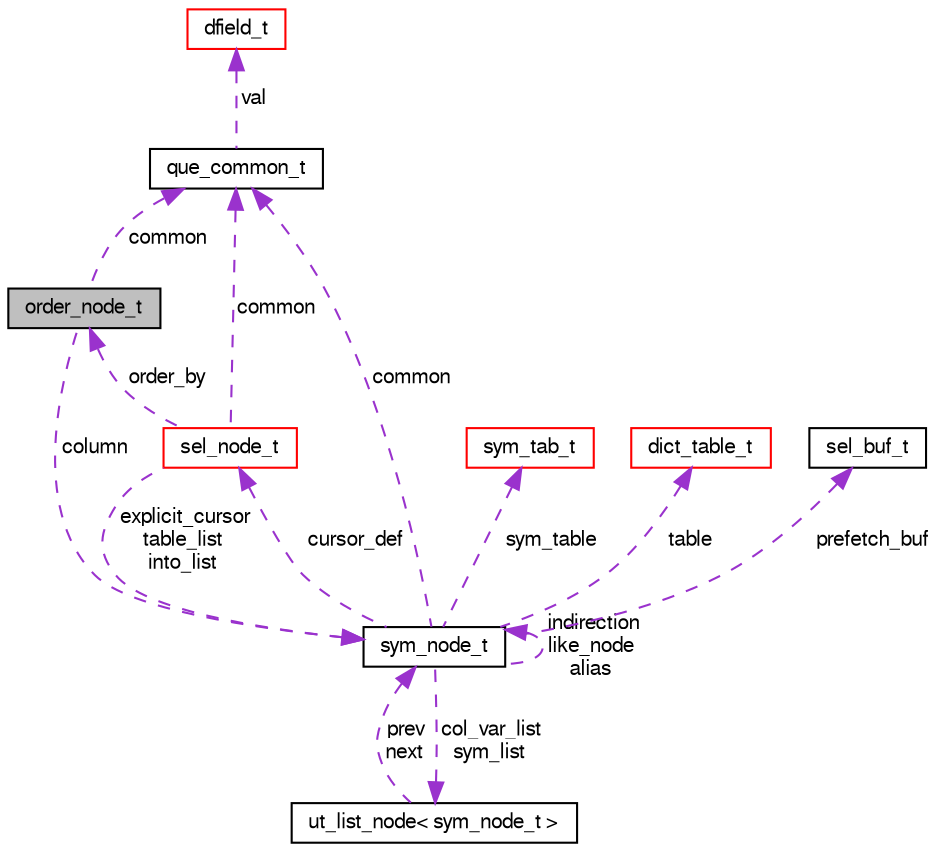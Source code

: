 digraph "order_node_t"
{
  bgcolor="transparent";
  edge [fontname="FreeSans",fontsize="10",labelfontname="FreeSans",labelfontsize="10"];
  node [fontname="FreeSans",fontsize="10",shape=record];
  Node1 [label="order_node_t",height=0.2,width=0.4,color="black", fillcolor="grey75", style="filled" fontcolor="black"];
  Node2 -> Node1 [dir="back",color="darkorchid3",fontsize="10",style="dashed",label=" common" ,fontname="FreeSans"];
  Node2 [label="que_common_t",height=0.2,width=0.4,color="black",URL="$structque__common__t.html"];
  Node3 -> Node2 [dir="back",color="darkorchid3",fontsize="10",style="dashed",label=" val" ,fontname="FreeSans"];
  Node3 [label="dfield_t",height=0.2,width=0.4,color="red",URL="$structdfield__t.html"];
  Node4 -> Node1 [dir="back",color="darkorchid3",fontsize="10",style="dashed",label=" column" ,fontname="FreeSans"];
  Node4 [label="sym_node_t",height=0.2,width=0.4,color="black",URL="$structsym__node__t.html"];
  Node5 -> Node4 [dir="back",color="darkorchid3",fontsize="10",style="dashed",label=" sym_table" ,fontname="FreeSans"];
  Node5 [label="sym_tab_t",height=0.2,width=0.4,color="red",URL="$structsym__tab__t.html"];
  Node2 -> Node4 [dir="back",color="darkorchid3",fontsize="10",style="dashed",label=" common" ,fontname="FreeSans"];
  Node6 -> Node4 [dir="back",color="darkorchid3",fontsize="10",style="dashed",label=" table" ,fontname="FreeSans"];
  Node6 [label="dict_table_t",height=0.2,width=0.4,color="red",URL="$structdict__table__t.html"];
  Node7 -> Node4 [dir="back",color="darkorchid3",fontsize="10",style="dashed",label=" cursor_def" ,fontname="FreeSans"];
  Node7 [label="sel_node_t",height=0.2,width=0.4,color="red",URL="$structsel__node__t.html"];
  Node2 -> Node7 [dir="back",color="darkorchid3",fontsize="10",style="dashed",label=" common" ,fontname="FreeSans"];
  Node1 -> Node7 [dir="back",color="darkorchid3",fontsize="10",style="dashed",label=" order_by" ,fontname="FreeSans"];
  Node4 -> Node7 [dir="back",color="darkorchid3",fontsize="10",style="dashed",label=" explicit_cursor\ntable_list\ninto_list" ,fontname="FreeSans"];
  Node8 -> Node4 [dir="back",color="darkorchid3",fontsize="10",style="dashed",label=" prefetch_buf" ,fontname="FreeSans"];
  Node8 [label="sel_buf_t",height=0.2,width=0.4,color="black",URL="$structsel__buf__t.html"];
  Node9 -> Node4 [dir="back",color="darkorchid3",fontsize="10",style="dashed",label=" col_var_list\nsym_list" ,fontname="FreeSans"];
  Node9 [label="ut_list_node\< sym_node_t \>",height=0.2,width=0.4,color="black",URL="$structut__list__node.html"];
  Node4 -> Node9 [dir="back",color="darkorchid3",fontsize="10",style="dashed",label=" prev\nnext" ,fontname="FreeSans"];
  Node4 -> Node4 [dir="back",color="darkorchid3",fontsize="10",style="dashed",label=" indirection\nlike_node\nalias" ,fontname="FreeSans"];
}
